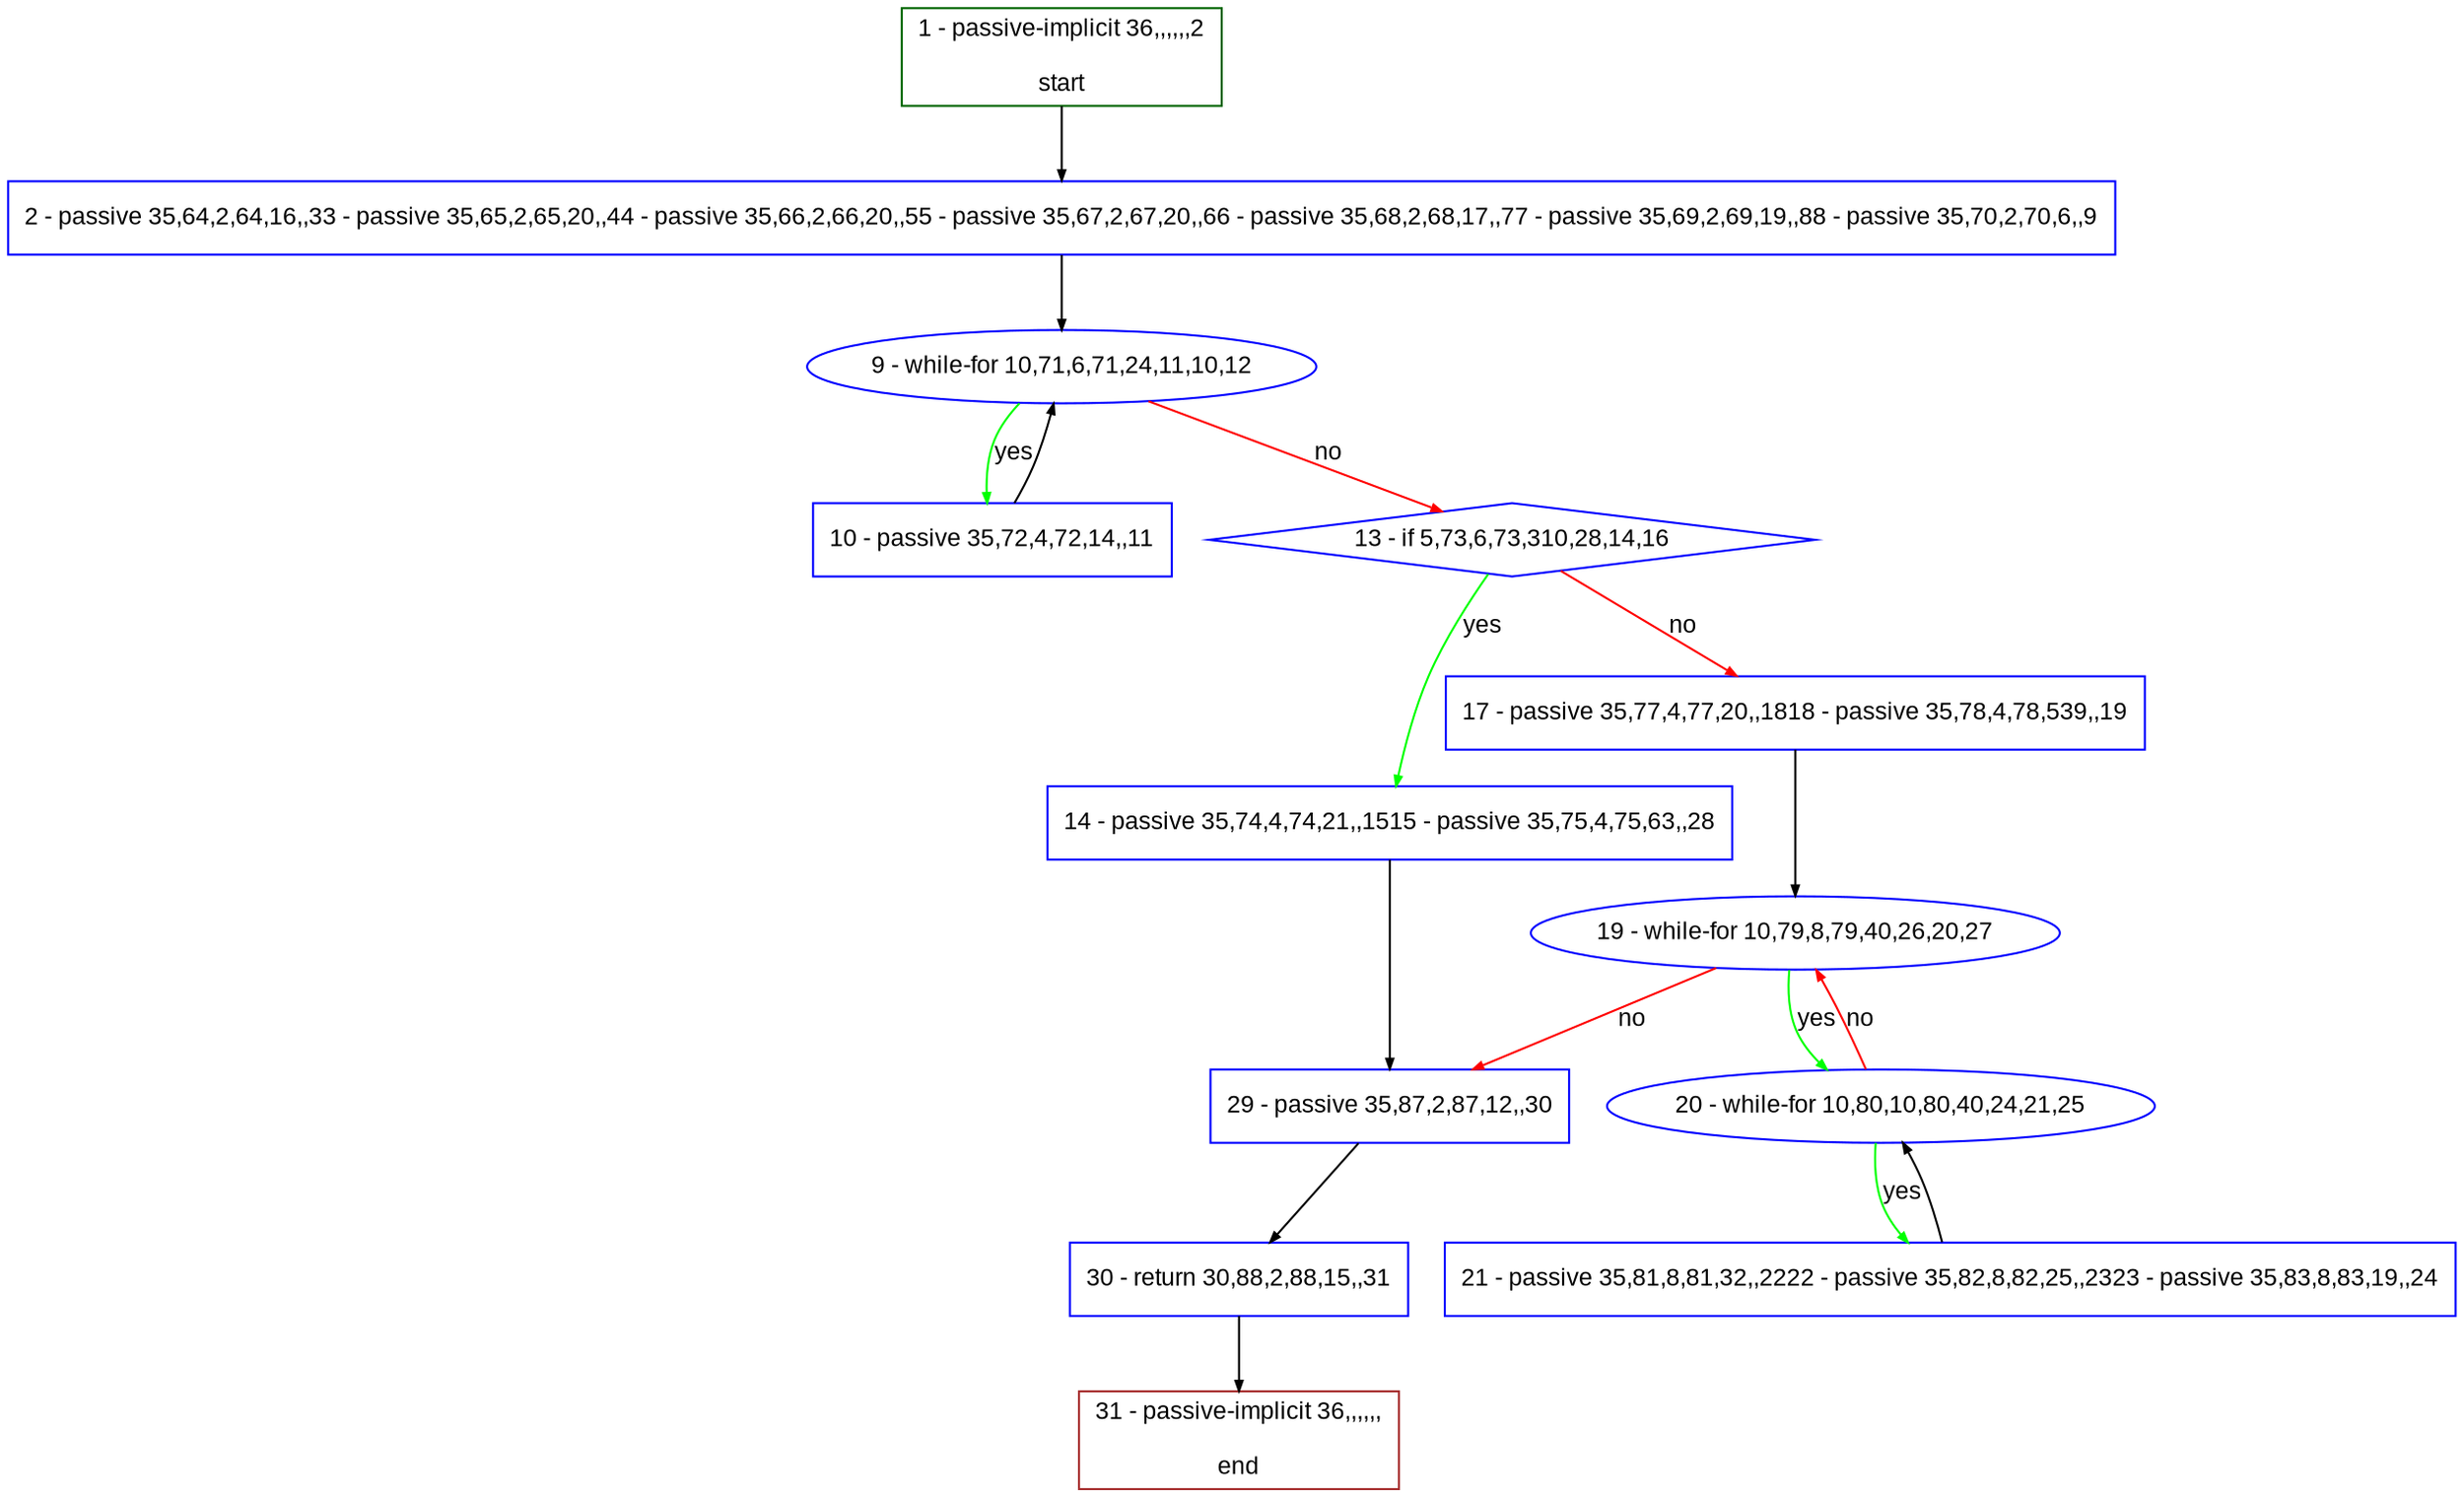 digraph "" {
  graph [pack="true", label="", fontsize="12", packmode="clust", fontname="Arial", fillcolor="#FFFFCC", bgcolor="white", style="rounded,filled", compound="true"];
  node [node_initialized="no", label="", color="grey", fontsize="12", fillcolor="white", fontname="Arial", style="filled", shape="rectangle", compound="true", fixedsize="false"];
  edge [fontcolor="black", arrowhead="normal", arrowtail="none", arrowsize="0.5", ltail="", label="", color="black", fontsize="12", lhead="", fontname="Arial", dir="forward", compound="true"];
  __N1 [label="2 - passive 35,64,2,64,16,,33 - passive 35,65,2,65,20,,44 - passive 35,66,2,66,20,,55 - passive 35,67,2,67,20,,66 - passive 35,68,2,68,17,,77 - passive 35,69,2,69,19,,88 - passive 35,70,2,70,6,,9", color="#0000ff", fillcolor="#ffffff", style="filled", shape="box"];
  __N2 [label="1 - passive-implicit 36,,,,,,2\n\nstart", color="#006400", fillcolor="#ffffff", style="filled", shape="box"];
  __N3 [label="9 - while-for 10,71,6,71,24,11,10,12", color="#0000ff", fillcolor="#ffffff", style="filled", shape="oval"];
  __N4 [label="10 - passive 35,72,4,72,14,,11", color="#0000ff", fillcolor="#ffffff", style="filled", shape="box"];
  __N5 [label="13 - if 5,73,6,73,310,28,14,16", color="#0000ff", fillcolor="#ffffff", style="filled", shape="diamond"];
  __N6 [label="14 - passive 35,74,4,74,21,,1515 - passive 35,75,4,75,63,,28", color="#0000ff", fillcolor="#ffffff", style="filled", shape="box"];
  __N7 [label="17 - passive 35,77,4,77,20,,1818 - passive 35,78,4,78,539,,19", color="#0000ff", fillcolor="#ffffff", style="filled", shape="box"];
  __N8 [label="29 - passive 35,87,2,87,12,,30", color="#0000ff", fillcolor="#ffffff", style="filled", shape="box"];
  __N9 [label="19 - while-for 10,79,8,79,40,26,20,27", color="#0000ff", fillcolor="#ffffff", style="filled", shape="oval"];
  __N10 [label="20 - while-for 10,80,10,80,40,24,21,25", color="#0000ff", fillcolor="#ffffff", style="filled", shape="oval"];
  __N11 [label="21 - passive 35,81,8,81,32,,2222 - passive 35,82,8,82,25,,2323 - passive 35,83,8,83,19,,24", color="#0000ff", fillcolor="#ffffff", style="filled", shape="box"];
  __N12 [label="30 - return 30,88,2,88,15,,31", color="#0000ff", fillcolor="#ffffff", style="filled", shape="box"];
  __N13 [label="31 - passive-implicit 36,,,,,,\n\nend", color="#a52a2a", fillcolor="#ffffff", style="filled", shape="box"];
  __N2 -> __N1 [arrowhead="normal", arrowtail="none", color="#000000", label="", dir="forward"];
  __N1 -> __N3 [arrowhead="normal", arrowtail="none", color="#000000", label="", dir="forward"];
  __N3 -> __N4 [arrowhead="normal", arrowtail="none", color="#00ff00", label="yes", dir="forward"];
  __N4 -> __N3 [arrowhead="normal", arrowtail="none", color="#000000", label="", dir="forward"];
  __N3 -> __N5 [arrowhead="normal", arrowtail="none", color="#ff0000", label="no", dir="forward"];
  __N5 -> __N6 [arrowhead="normal", arrowtail="none", color="#00ff00", label="yes", dir="forward"];
  __N5 -> __N7 [arrowhead="normal", arrowtail="none", color="#ff0000", label="no", dir="forward"];
  __N6 -> __N8 [arrowhead="normal", arrowtail="none", color="#000000", label="", dir="forward"];
  __N7 -> __N9 [arrowhead="normal", arrowtail="none", color="#000000", label="", dir="forward"];
  __N9 -> __N10 [arrowhead="normal", arrowtail="none", color="#00ff00", label="yes", dir="forward"];
  __N10 -> __N9 [arrowhead="normal", arrowtail="none", color="#ff0000", label="no", dir="forward"];
  __N9 -> __N8 [arrowhead="normal", arrowtail="none", color="#ff0000", label="no", dir="forward"];
  __N10 -> __N11 [arrowhead="normal", arrowtail="none", color="#00ff00", label="yes", dir="forward"];
  __N11 -> __N10 [arrowhead="normal", arrowtail="none", color="#000000", label="", dir="forward"];
  __N8 -> __N12 [arrowhead="normal", arrowtail="none", color="#000000", label="", dir="forward"];
  __N12 -> __N13 [arrowhead="normal", arrowtail="none", color="#000000", label="", dir="forward"];
}
